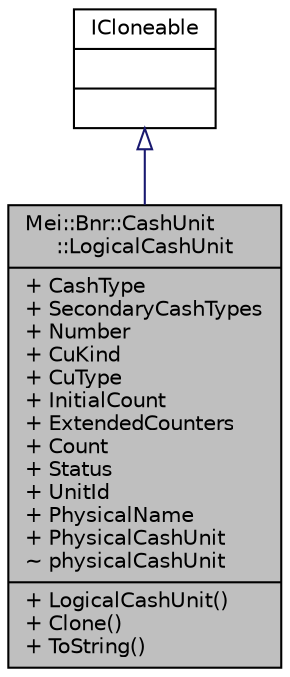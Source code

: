 digraph "Mei::Bnr::CashUnit::LogicalCashUnit"
{
  edge [fontname="Helvetica",fontsize="10",labelfontname="Helvetica",labelfontsize="10"];
  node [fontname="Helvetica",fontsize="10",shape=record];
  Node1 [label="{Mei::Bnr::CashUnit\l::LogicalCashUnit\n|+ CashType\l+ SecondaryCashTypes\l+ Number\l+ CuKind\l+ CuType\l+ InitialCount\l+ ExtendedCounters\l+ Count\l+ Status\l+ UnitId\l+ PhysicalName\l+ PhysicalCashUnit\l~ physicalCashUnit\l|+ LogicalCashUnit()\l+ Clone()\l+ ToString()\l}",height=0.2,width=0.4,color="black", fillcolor="grey75", style="filled", fontcolor="black"];
  Node2 -> Node1 [dir="back",color="midnightblue",fontsize="10",style="solid",arrowtail="onormal",fontname="Helvetica"];
  Node2 [label="{ICloneable\n||}",height=0.2,width=0.4,color="black", fillcolor="white", style="filled",URL="$a00011.html"];
}

